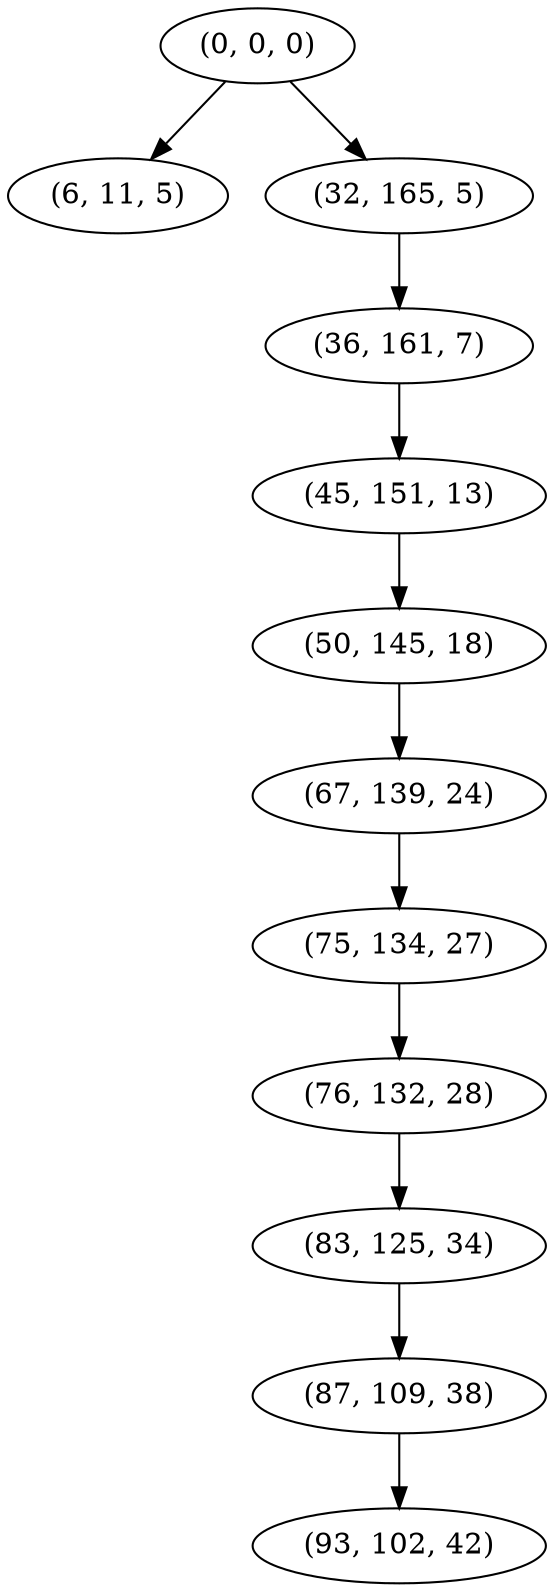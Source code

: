 digraph tree {
    "(0, 0, 0)";
    "(6, 11, 5)";
    "(32, 165, 5)";
    "(36, 161, 7)";
    "(45, 151, 13)";
    "(50, 145, 18)";
    "(67, 139, 24)";
    "(75, 134, 27)";
    "(76, 132, 28)";
    "(83, 125, 34)";
    "(87, 109, 38)";
    "(93, 102, 42)";
    "(0, 0, 0)" -> "(6, 11, 5)";
    "(0, 0, 0)" -> "(32, 165, 5)";
    "(32, 165, 5)" -> "(36, 161, 7)";
    "(36, 161, 7)" -> "(45, 151, 13)";
    "(45, 151, 13)" -> "(50, 145, 18)";
    "(50, 145, 18)" -> "(67, 139, 24)";
    "(67, 139, 24)" -> "(75, 134, 27)";
    "(75, 134, 27)" -> "(76, 132, 28)";
    "(76, 132, 28)" -> "(83, 125, 34)";
    "(83, 125, 34)" -> "(87, 109, 38)";
    "(87, 109, 38)" -> "(93, 102, 42)";
}
